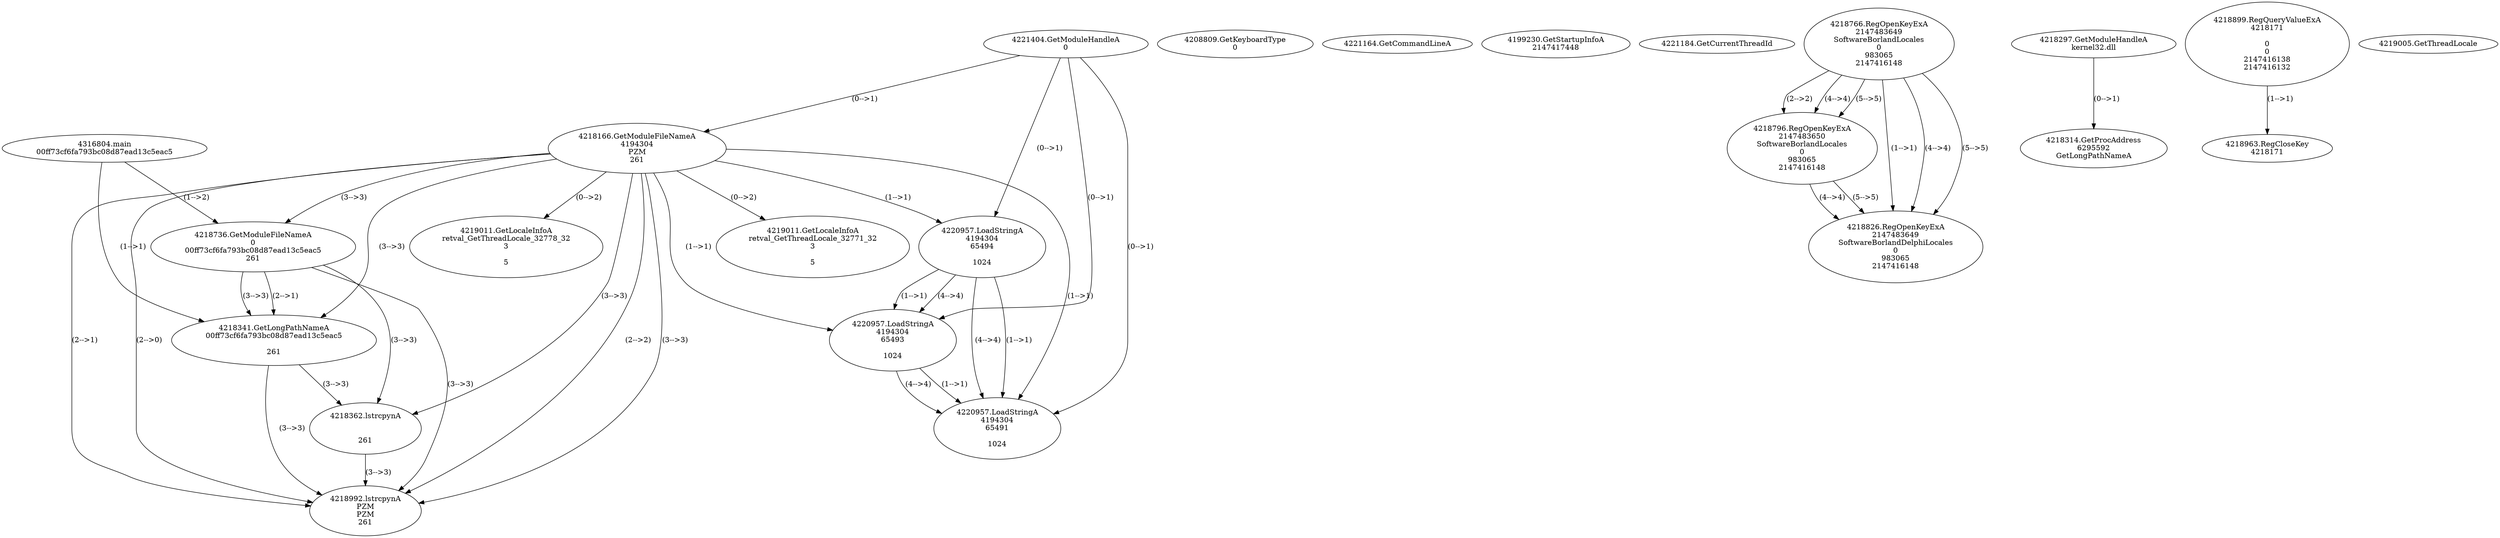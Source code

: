 // Global SCDG with merge call
digraph {
	0 [label="4316804.main
00ff73cf6fa793bc08d87ead13c5eac5"]
	1 [label="4221404.GetModuleHandleA
0"]
	2 [label="4208809.GetKeyboardType
0"]
	3 [label="4221164.GetCommandLineA
"]
	4 [label="4199230.GetStartupInfoA
2147417448"]
	5 [label="4221184.GetCurrentThreadId
"]
	6 [label="4218166.GetModuleFileNameA
4194304
PZM
261"]
	1 -> 6 [label="(0-->1)"]
	7 [label="4218736.GetModuleFileNameA
0
00ff73cf6fa793bc08d87ead13c5eac5
261"]
	0 -> 7 [label="(1-->2)"]
	6 -> 7 [label="(3-->3)"]
	8 [label="4218766.RegOpenKeyExA
2147483649
Software\Borland\Locales
0
983065
2147416148"]
	9 [label="4218796.RegOpenKeyExA
2147483650
Software\Borland\Locales
0
983065
2147416148"]
	8 -> 9 [label="(2-->2)"]
	8 -> 9 [label="(4-->4)"]
	8 -> 9 [label="(5-->5)"]
	10 [label="4218826.RegOpenKeyExA
2147483649
Software\Borland\Delphi\Locales
0
983065
2147416148"]
	8 -> 10 [label="(1-->1)"]
	8 -> 10 [label="(4-->4)"]
	9 -> 10 [label="(4-->4)"]
	8 -> 10 [label="(5-->5)"]
	9 -> 10 [label="(5-->5)"]
	11 [label="4218297.GetModuleHandleA
kernel32.dll"]
	12 [label="4218314.GetProcAddress
6295592
GetLongPathNameA"]
	11 -> 12 [label="(0-->1)"]
	13 [label="4218341.GetLongPathNameA
00ff73cf6fa793bc08d87ead13c5eac5

261"]
	0 -> 13 [label="(1-->1)"]
	7 -> 13 [label="(2-->1)"]
	6 -> 13 [label="(3-->3)"]
	7 -> 13 [label="(3-->3)"]
	14 [label="4218362.lstrcpynA


261"]
	6 -> 14 [label="(3-->3)"]
	7 -> 14 [label="(3-->3)"]
	13 -> 14 [label="(3-->3)"]
	15 [label="4218899.RegQueryValueExA
4218171

0
0
2147416138
2147416132"]
	16 [label="4218963.RegCloseKey
4218171"]
	15 -> 16 [label="(1-->1)"]
	17 [label="4218992.lstrcpynA
PZM
PZM
261"]
	6 -> 17 [label="(2-->1)"]
	6 -> 17 [label="(2-->2)"]
	6 -> 17 [label="(3-->3)"]
	7 -> 17 [label="(3-->3)"]
	13 -> 17 [label="(3-->3)"]
	14 -> 17 [label="(3-->3)"]
	6 -> 17 [label="(2-->0)"]
	18 [label="4219005.GetThreadLocale
"]
	19 [label="4219011.GetLocaleInfoA
retval_GetThreadLocale_32778_32
3

5"]
	6 -> 19 [label="(0-->2)"]
	20 [label="4220957.LoadStringA
4194304
65494

1024"]
	1 -> 20 [label="(0-->1)"]
	6 -> 20 [label="(1-->1)"]
	21 [label="4220957.LoadStringA
4194304
65493

1024"]
	1 -> 21 [label="(0-->1)"]
	6 -> 21 [label="(1-->1)"]
	20 -> 21 [label="(1-->1)"]
	20 -> 21 [label="(4-->4)"]
	22 [label="4219011.GetLocaleInfoA
retval_GetThreadLocale_32771_32
3

5"]
	6 -> 22 [label="(0-->2)"]
	23 [label="4220957.LoadStringA
4194304
65491

1024"]
	1 -> 23 [label="(0-->1)"]
	6 -> 23 [label="(1-->1)"]
	20 -> 23 [label="(1-->1)"]
	21 -> 23 [label="(1-->1)"]
	20 -> 23 [label="(4-->4)"]
	21 -> 23 [label="(4-->4)"]
}

